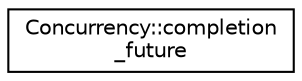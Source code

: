 digraph "Graphical Class Hierarchy"
{
  edge [fontname="Helvetica",fontsize="10",labelfontname="Helvetica",labelfontsize="10"];
  node [fontname="Helvetica",fontsize="10",shape=record];
  rankdir="LR";
  Node1 [label="Concurrency::completion\l_future",height=0.2,width=0.4,color="black", fillcolor="white", style="filled",URL="$classConcurrency_1_1completion__future.html",tooltip="This class is the return type of all C++ AMP asynchronous APIs and has an interface analogous to std:..."];
}
